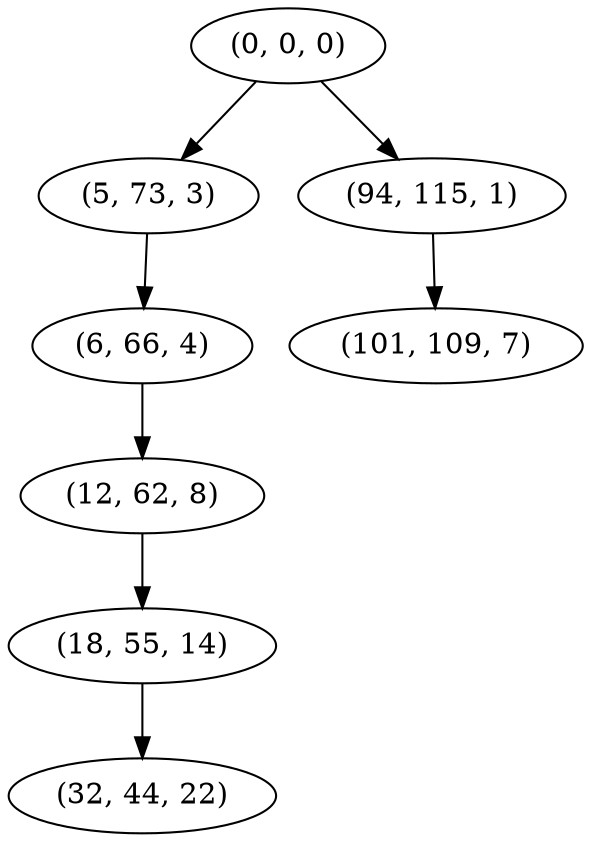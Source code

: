 digraph tree {
    "(0, 0, 0)";
    "(5, 73, 3)";
    "(6, 66, 4)";
    "(12, 62, 8)";
    "(18, 55, 14)";
    "(32, 44, 22)";
    "(94, 115, 1)";
    "(101, 109, 7)";
    "(0, 0, 0)" -> "(5, 73, 3)";
    "(0, 0, 0)" -> "(94, 115, 1)";
    "(5, 73, 3)" -> "(6, 66, 4)";
    "(6, 66, 4)" -> "(12, 62, 8)";
    "(12, 62, 8)" -> "(18, 55, 14)";
    "(18, 55, 14)" -> "(32, 44, 22)";
    "(94, 115, 1)" -> "(101, 109, 7)";
}
